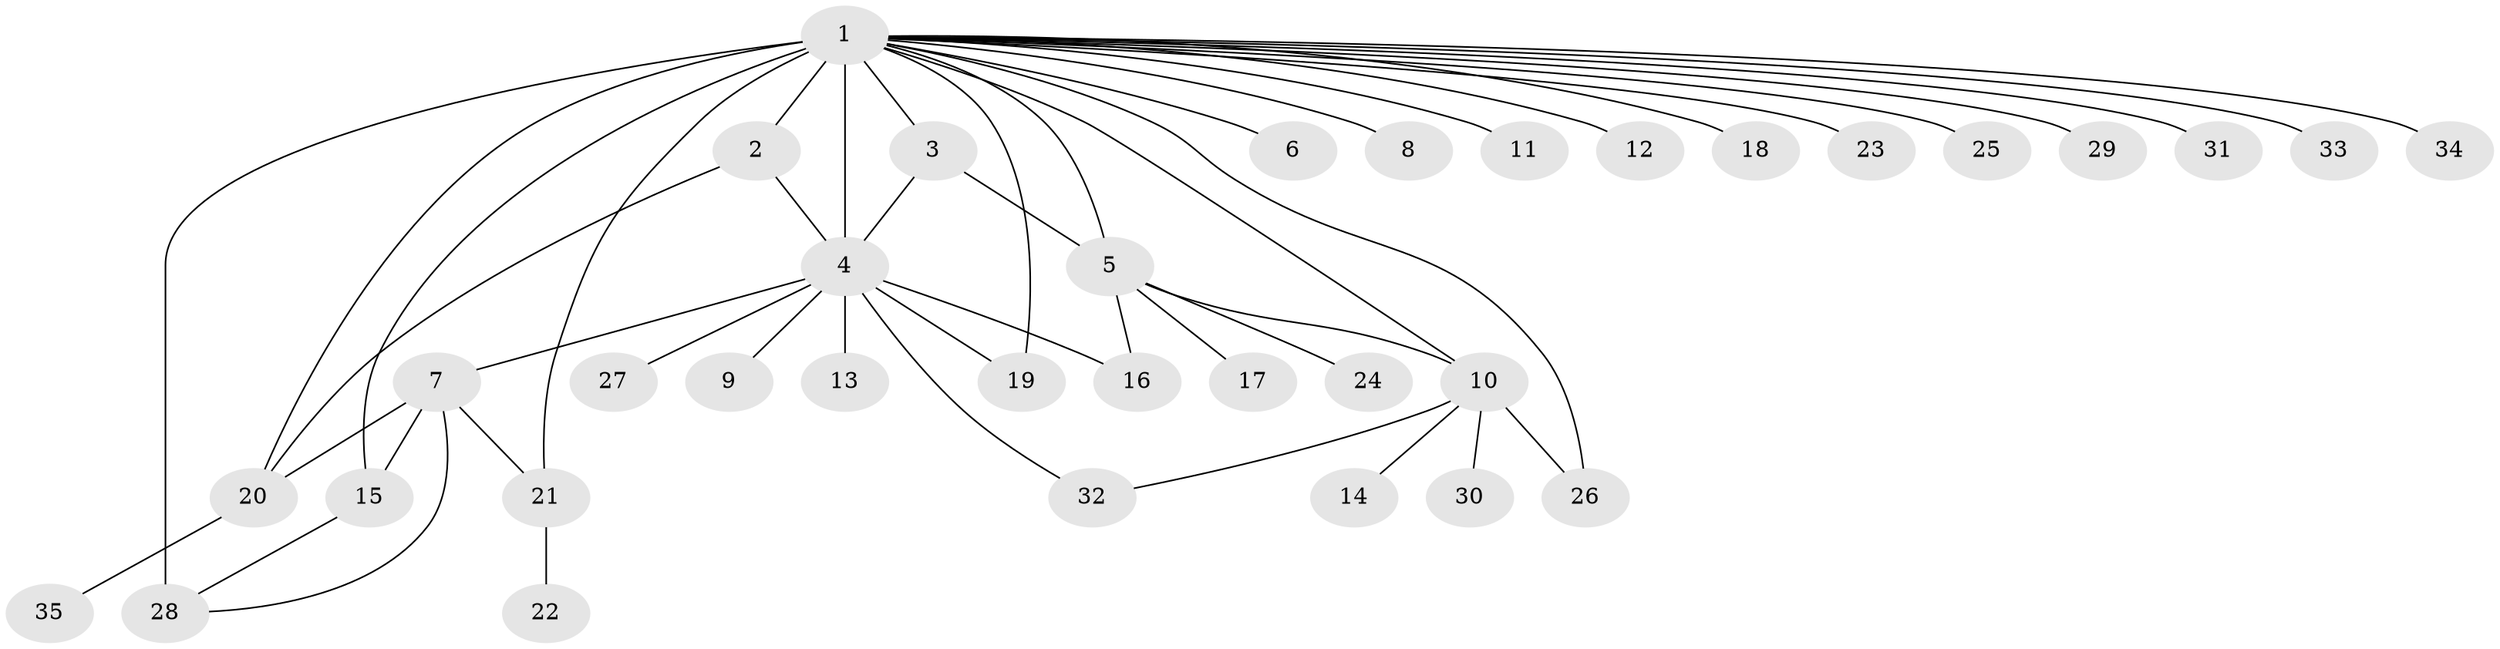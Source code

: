 // original degree distribution, {15: 0.017241379310344827, 2: 0.22413793103448276, 22: 0.017241379310344827, 7: 0.05172413793103448, 6: 0.05172413793103448, 14: 0.017241379310344827, 1: 0.39655172413793105, 3: 0.10344827586206896, 4: 0.10344827586206896, 5: 0.017241379310344827}
// Generated by graph-tools (version 1.1) at 2025/50/03/04/25 22:50:38]
// undirected, 35 vertices, 48 edges
graph export_dot {
  node [color=gray90,style=filled];
  1;
  2;
  3;
  4;
  5;
  6;
  7;
  8;
  9;
  10;
  11;
  12;
  13;
  14;
  15;
  16;
  17;
  18;
  19;
  20;
  21;
  22;
  23;
  24;
  25;
  26;
  27;
  28;
  29;
  30;
  31;
  32;
  33;
  34;
  35;
  1 -- 2 [weight=13.0];
  1 -- 3 [weight=3.0];
  1 -- 4 [weight=2.0];
  1 -- 5 [weight=1.0];
  1 -- 6 [weight=1.0];
  1 -- 8 [weight=1.0];
  1 -- 10 [weight=1.0];
  1 -- 11 [weight=1.0];
  1 -- 12 [weight=1.0];
  1 -- 15 [weight=1.0];
  1 -- 18 [weight=1.0];
  1 -- 19 [weight=1.0];
  1 -- 20 [weight=1.0];
  1 -- 21 [weight=1.0];
  1 -- 23 [weight=1.0];
  1 -- 25 [weight=1.0];
  1 -- 26 [weight=1.0];
  1 -- 28 [weight=4.0];
  1 -- 29 [weight=2.0];
  1 -- 31 [weight=1.0];
  1 -- 33 [weight=1.0];
  1 -- 34 [weight=1.0];
  2 -- 4 [weight=1.0];
  2 -- 20 [weight=2.0];
  3 -- 4 [weight=1.0];
  3 -- 5 [weight=1.0];
  4 -- 7 [weight=1.0];
  4 -- 9 [weight=1.0];
  4 -- 13 [weight=1.0];
  4 -- 16 [weight=1.0];
  4 -- 19 [weight=1.0];
  4 -- 27 [weight=1.0];
  4 -- 32 [weight=1.0];
  5 -- 10 [weight=1.0];
  5 -- 16 [weight=1.0];
  5 -- 17 [weight=1.0];
  5 -- 24 [weight=1.0];
  7 -- 15 [weight=1.0];
  7 -- 20 [weight=1.0];
  7 -- 21 [weight=1.0];
  7 -- 28 [weight=1.0];
  10 -- 14 [weight=1.0];
  10 -- 26 [weight=1.0];
  10 -- 30 [weight=1.0];
  10 -- 32 [weight=1.0];
  15 -- 28 [weight=1.0];
  20 -- 35 [weight=1.0];
  21 -- 22 [weight=1.0];
}
